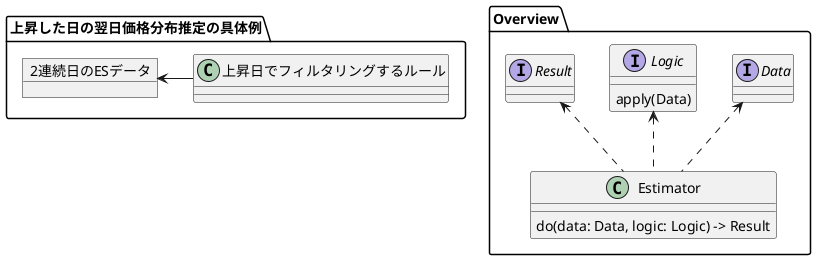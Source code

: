 @startuml

package Overview {
    interface Data
    interface Logic {
        apply(Data)
    }
    interface Result

    class Estimator {
        do(data: Data, logic: Logic) -> Result
    }
    Data <.. Estimator
    Logic <.. Estimator
    Result <.. Estimator
}

package 上昇した日の翌日価格分布推定の具体例 {
    object 2連続日のESデータ
    class 上昇日でフィルタリングするルール
    2連続日のESデータ <- 上昇日でフィルタリングするルール
}

@enduml